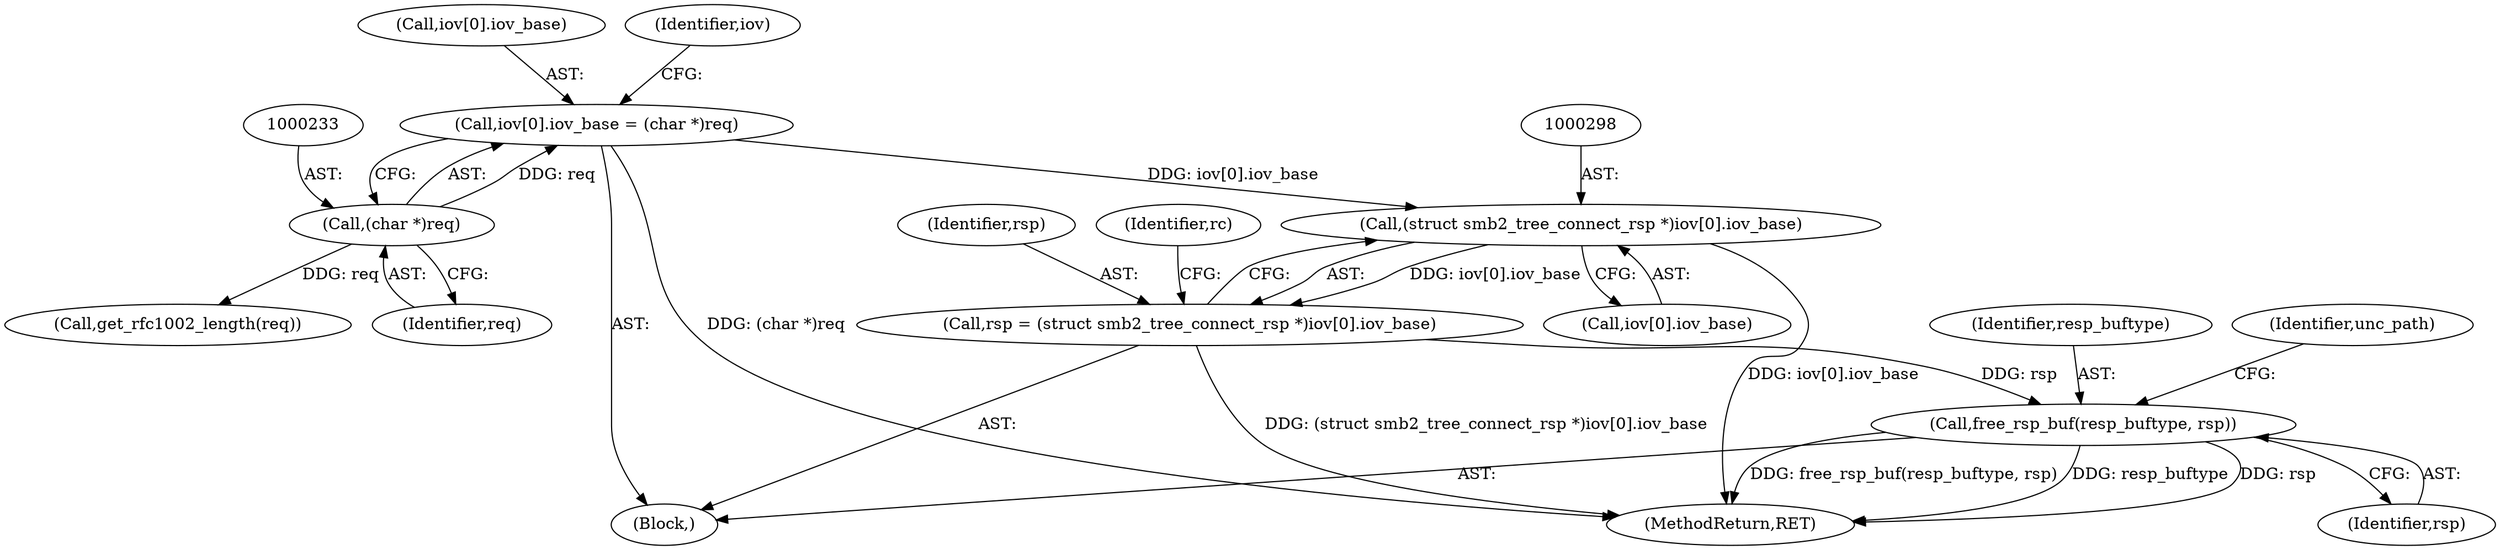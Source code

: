 digraph "0_linux_18f39e7be0121317550d03e267e3ebd4dbfbb3ce@array" {
"1000226" [label="(Call,iov[0].iov_base = (char *)req)"];
"1000232" [label="(Call,(char *)req)"];
"1000297" [label="(Call,(struct smb2_tree_connect_rsp *)iov[0].iov_base)"];
"1000295" [label="(Call,rsp = (struct smb2_tree_connect_rsp *)iov[0].iov_base)"];
"1000476" [label="(Call,free_rsp_buf(resp_buftype, rsp))"];
"1000114" [label="(Block,)"];
"1000295" [label="(Call,rsp = (struct smb2_tree_connect_rsp *)iov[0].iov_base)"];
"1000299" [label="(Call,iov[0].iov_base)"];
"1000476" [label="(Call,free_rsp_buf(resp_buftype, rsp))"];
"1000232" [label="(Call,(char *)req)"];
"1000297" [label="(Call,(struct smb2_tree_connect_rsp *)iov[0].iov_base)"];
"1000478" [label="(Identifier,rsp)"];
"1000226" [label="(Call,iov[0].iov_base = (char *)req)"];
"1000296" [label="(Identifier,rsp)"];
"1000227" [label="(Call,iov[0].iov_base)"];
"1000306" [label="(Identifier,rc)"];
"1000505" [label="(MethodReturn,RET)"];
"1000477" [label="(Identifier,resp_buftype)"];
"1000238" [label="(Identifier,iov)"];
"1000234" [label="(Identifier,req)"];
"1000480" [label="(Identifier,unc_path)"];
"1000242" [label="(Call,get_rfc1002_length(req))"];
"1000226" -> "1000114"  [label="AST: "];
"1000226" -> "1000232"  [label="CFG: "];
"1000227" -> "1000226"  [label="AST: "];
"1000232" -> "1000226"  [label="AST: "];
"1000238" -> "1000226"  [label="CFG: "];
"1000226" -> "1000505"  [label="DDG: (char *)req"];
"1000232" -> "1000226"  [label="DDG: req"];
"1000226" -> "1000297"  [label="DDG: iov[0].iov_base"];
"1000232" -> "1000234"  [label="CFG: "];
"1000233" -> "1000232"  [label="AST: "];
"1000234" -> "1000232"  [label="AST: "];
"1000232" -> "1000242"  [label="DDG: req"];
"1000297" -> "1000295"  [label="AST: "];
"1000297" -> "1000299"  [label="CFG: "];
"1000298" -> "1000297"  [label="AST: "];
"1000299" -> "1000297"  [label="AST: "];
"1000295" -> "1000297"  [label="CFG: "];
"1000297" -> "1000505"  [label="DDG: iov[0].iov_base"];
"1000297" -> "1000295"  [label="DDG: iov[0].iov_base"];
"1000295" -> "1000114"  [label="AST: "];
"1000296" -> "1000295"  [label="AST: "];
"1000306" -> "1000295"  [label="CFG: "];
"1000295" -> "1000505"  [label="DDG: (struct smb2_tree_connect_rsp *)iov[0].iov_base"];
"1000295" -> "1000476"  [label="DDG: rsp"];
"1000476" -> "1000114"  [label="AST: "];
"1000476" -> "1000478"  [label="CFG: "];
"1000477" -> "1000476"  [label="AST: "];
"1000478" -> "1000476"  [label="AST: "];
"1000480" -> "1000476"  [label="CFG: "];
"1000476" -> "1000505"  [label="DDG: free_rsp_buf(resp_buftype, rsp)"];
"1000476" -> "1000505"  [label="DDG: resp_buftype"];
"1000476" -> "1000505"  [label="DDG: rsp"];
}

